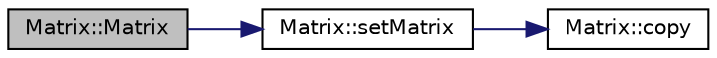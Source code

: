 digraph "Matrix::Matrix"
{
 // INTERACTIVE_SVG=YES
  edge [fontname="Helvetica",fontsize="10",labelfontname="Helvetica",labelfontsize="10"];
  node [fontname="Helvetica",fontsize="10",shape=record];
  rankdir="LR";
  Node1 [label="Matrix::Matrix",height=0.2,width=0.4,color="black", fillcolor="grey75", style="filled" fontcolor="black"];
  Node1 -> Node2 [color="midnightblue",fontsize="10",style="solid",fontname="Helvetica"];
  Node2 [label="Matrix::setMatrix",height=0.2,width=0.4,color="black", fillcolor="white", style="filled",URL="$class_matrix.html#a621e259acfbfd7e52affc7ad2fd1285e",tooltip="S et the matrix. "];
  Node2 -> Node3 [color="midnightblue",fontsize="10",style="solid",fontname="Helvetica"];
  Node3 [label="Matrix::copy",height=0.2,width=0.4,color="black", fillcolor="white", style="filled",URL="$class_matrix.html#abc14139462f67a2059b69bb2bc52a446",tooltip="Copys value from source to dest. "];
}
